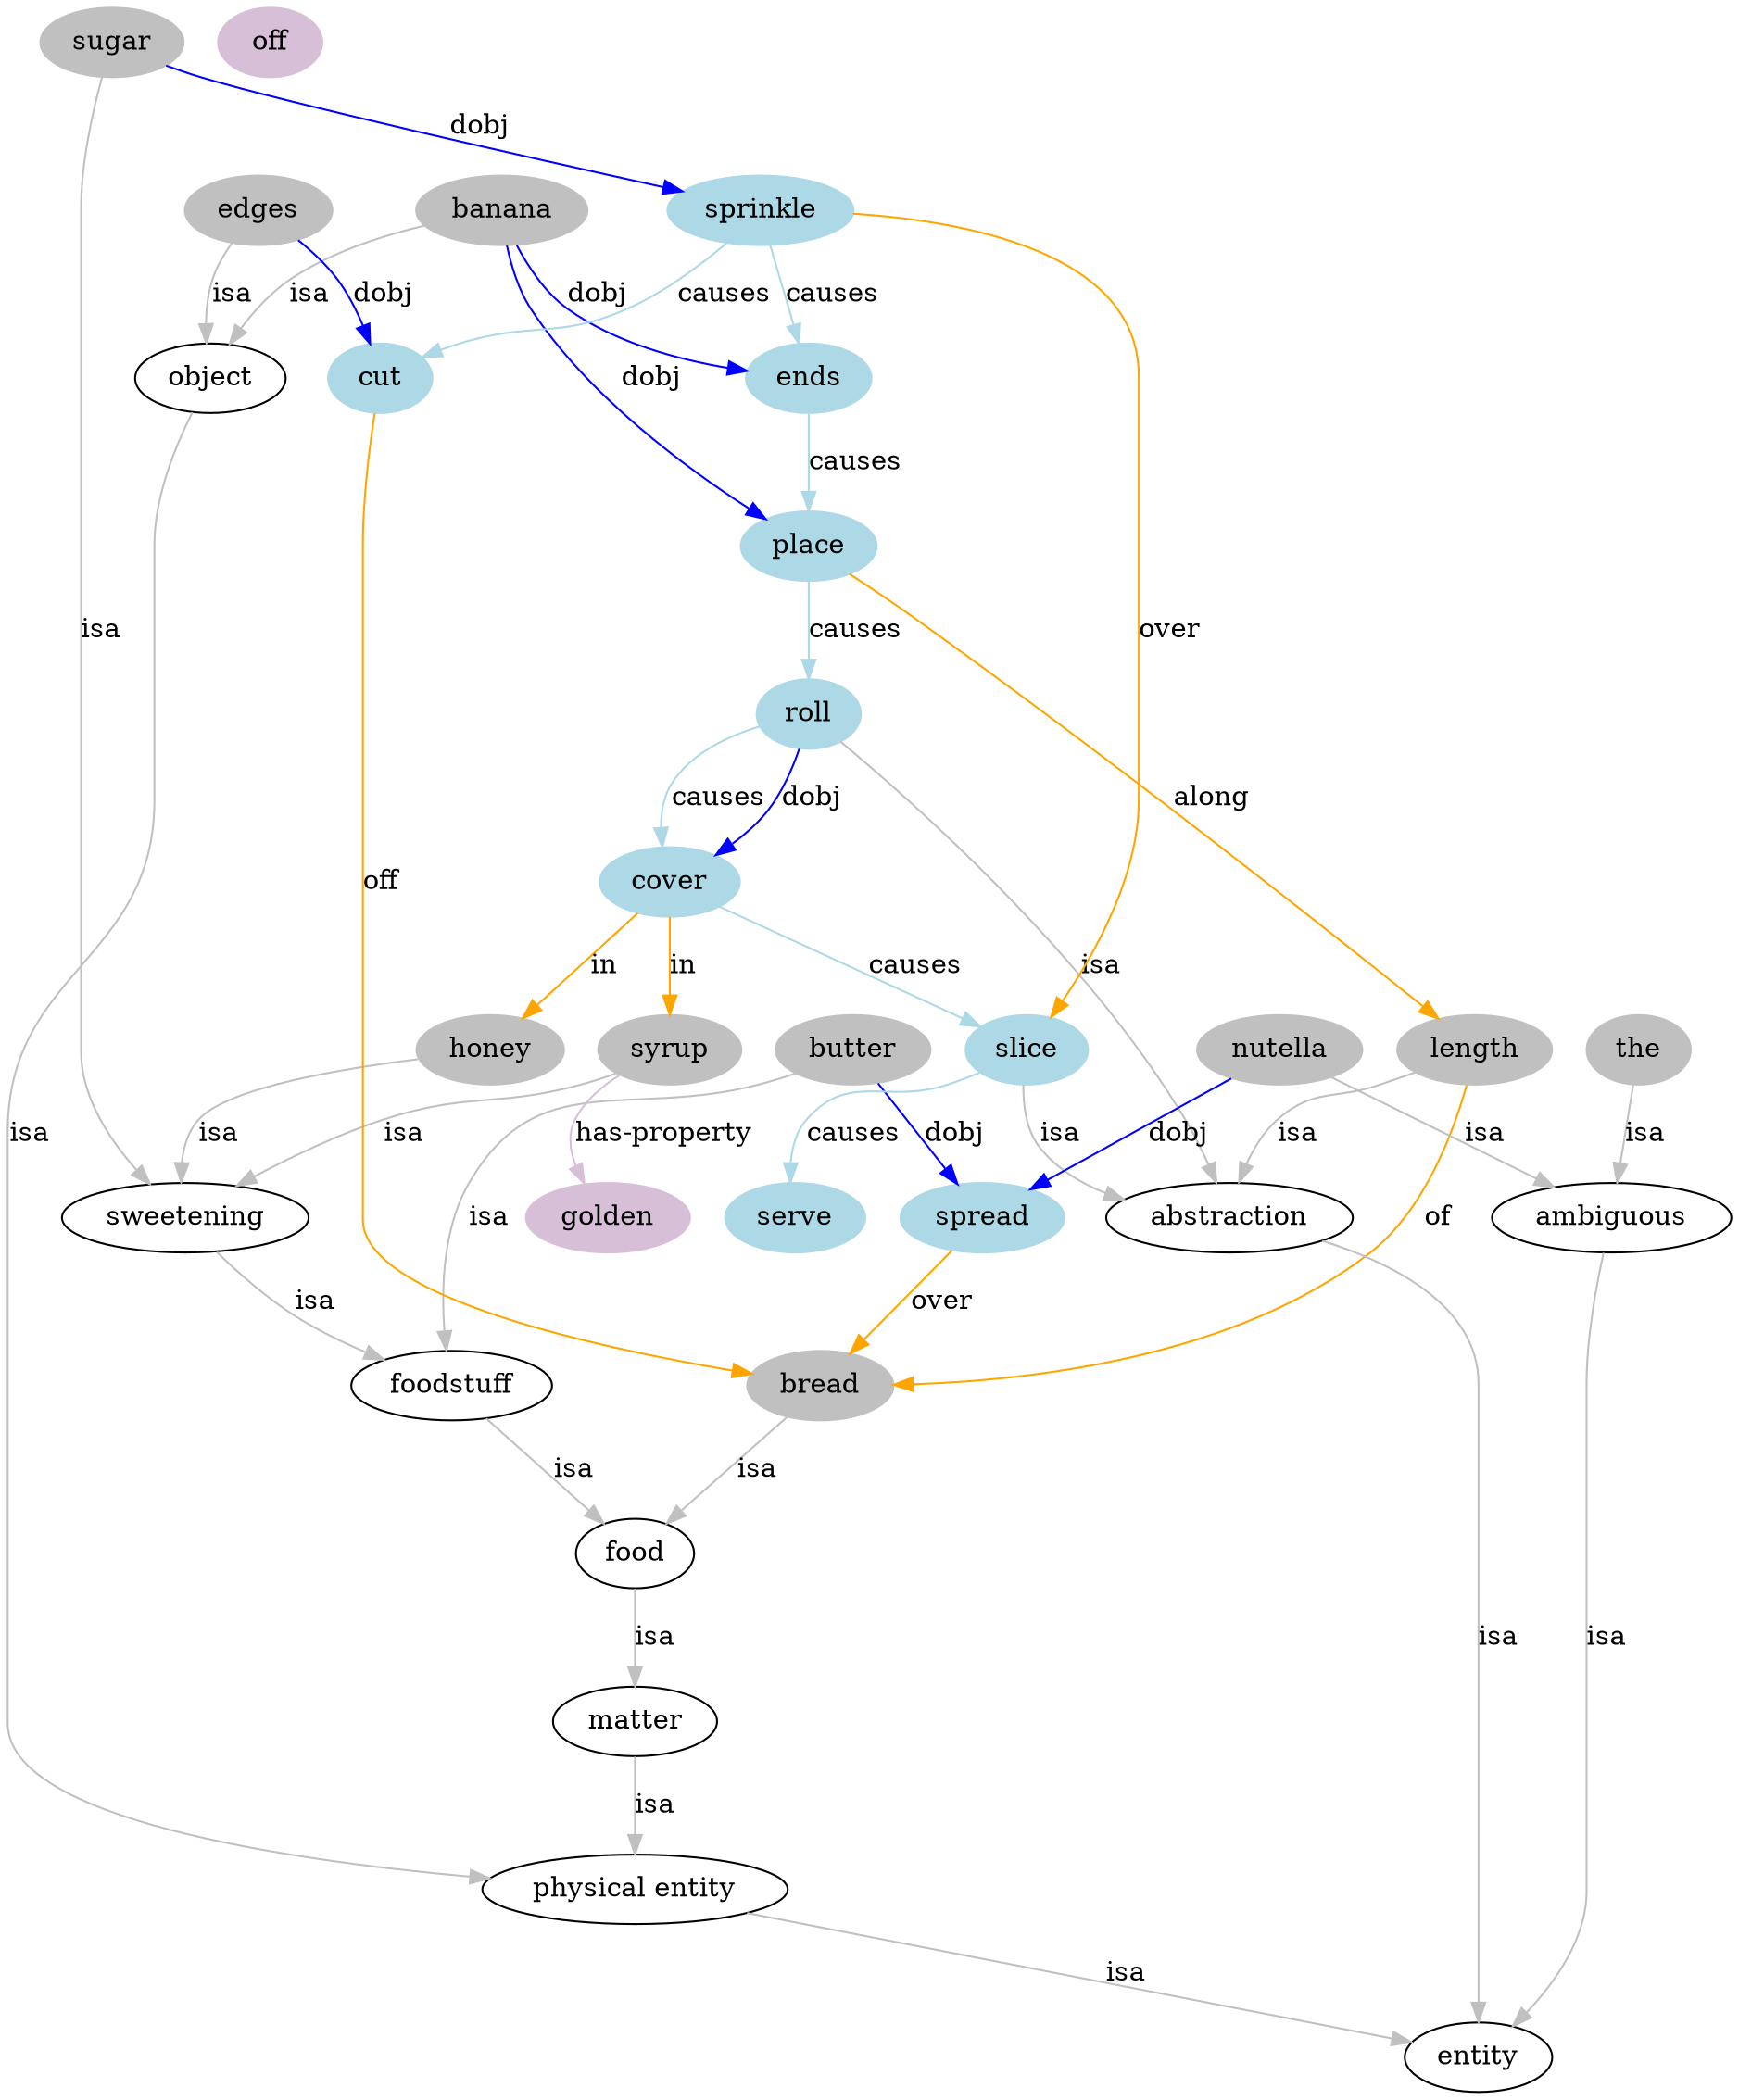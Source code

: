 digraph typehierarchy {
"banana" -> "object" [label = "isa"  color = "grey"]
"bread" -> "food" [label = "isa"  color = "grey"]
"food" -> "matter" [label = "isa"  color = "grey"]
"butter" -> "foodstuff" [label = "isa"  color = "grey"]
"edges" -> "object" [label = "isa"  color = "grey"]
"sweetening" -> "foodstuff" [label = "isa"  color = "grey"]
"length" -> "abstraction" [label = "isa"  color = "grey"]
"roll" -> "abstraction" [label = "isa"  color = "grey"]
"slice" -> "abstraction" [label = "isa"  color = "grey"]
"the" -> "ambiguous" [label = "isa"  color = "grey"]
"nutella" -> "ambiguous" [label = "isa"  color = "grey"]
"syrup" -> "sweetening" [label = "isa"  color = "grey"]
"sugar" -> "sweetening" [label = "isa"  color = "grey"]
"abstraction" -> "entity" [label = "isa"  color = "grey"]
"honey" -> "sweetening" [label = "isa"  color = "grey"]
"foodstuff" -> "food" [label = "isa"  color = "grey"]
"matter" -> "physical entity" [label = "isa"  color = "grey"]
"object" -> "physical entity" [label = "isa"  color = "grey"]
"physical entity" -> "entity" [label = "isa"  color = "grey"]
"ambiguous" -> "entity" [label = "isa"  color = "grey"]
"cover" -> "slice" [label = "causes"  color = "lightblue"]
"place" -> "roll" [label = "causes"  color = "lightblue"]
"roll" -> "cover" [label = "causes"  color = "lightblue"]
"slice" -> "serve" [label = "causes"  color = "lightblue"]
"sprinkle" -> "cut" [label = "causes"  color = "lightblue"]
"sprinkle" -> "ends" [label = "causes"  color = "lightblue"]
"ends" -> "place" [label = "causes"  color = "lightblue"]
"edges" -> "cut" [label = "dobj"  color = "blue"]
"nutella" -> "spread" [label = "dobj"  color = "blue"]
"butter" -> "spread" [label = "dobj"  color = "blue"]
"sugar" -> "sprinkle" [label = "dobj"  color = "blue"]
"banana" -> "ends" [label = "dobj"  color = "blue"]
"banana" -> "place" [label = "dobj"  color = "blue"]
"roll" -> "cover" [label = "dobj"  color = "blue"]
"cut" -> "bread" [label = "off"  color = "orange"]
"spread" -> "bread" [label = "over"  color = "orange"]
"sprinkle" -> "slice" [label = "over"  color = "orange"]
"place" -> "length" [label = "along"  color = "orange"]
"length" -> "bread" [label = "of"  color = "orange"]
"cover" -> "honey" [label = "in"  color = "orange"]
"cover" -> "syrup" [label = "in"  color = "orange"]
"syrup" -> "golden" [label = "has-property"  color = "thistle"]
"the"[color = "grey"  style = "filled"]
"syrup"[color = "grey"  style = "filled"]
"sugar"[color = "grey"  style = "filled"]
"slice"[color = "grey"  style = "filled"]
"roll"[color = "grey"  style = "filled"]
"nutella"[color = "grey"  style = "filled"]
"length"[color = "grey"  style = "filled"]
"honey"[color = "grey"  style = "filled"]
"edges"[color = "grey"  style = "filled"]
"butter"[color = "grey"  style = "filled"]
"bread"[color = "grey"  style = "filled"]
"banana"[color = "grey"  style = "filled"]
"sprinkle"[color = "lightblue"  style = "filled"]
"spread"[color = "lightblue"  style = "filled"]
"slice"[color = "lightblue"  style = "filled"]
"serve"[color = "lightblue"  style = "filled"]
"roll"[color = "lightblue"  style = "filled"]
"place"[color = "lightblue"  style = "filled"]
"ends"[color = "lightblue"  style = "filled"]
"cut"[color = "lightblue"  style = "filled"]
"cover"[color = "lightblue"  style = "filled"]
"off"[color = "thistle"  style = "filled"]
"golden"[color = "thistle"  style = "filled"]
}